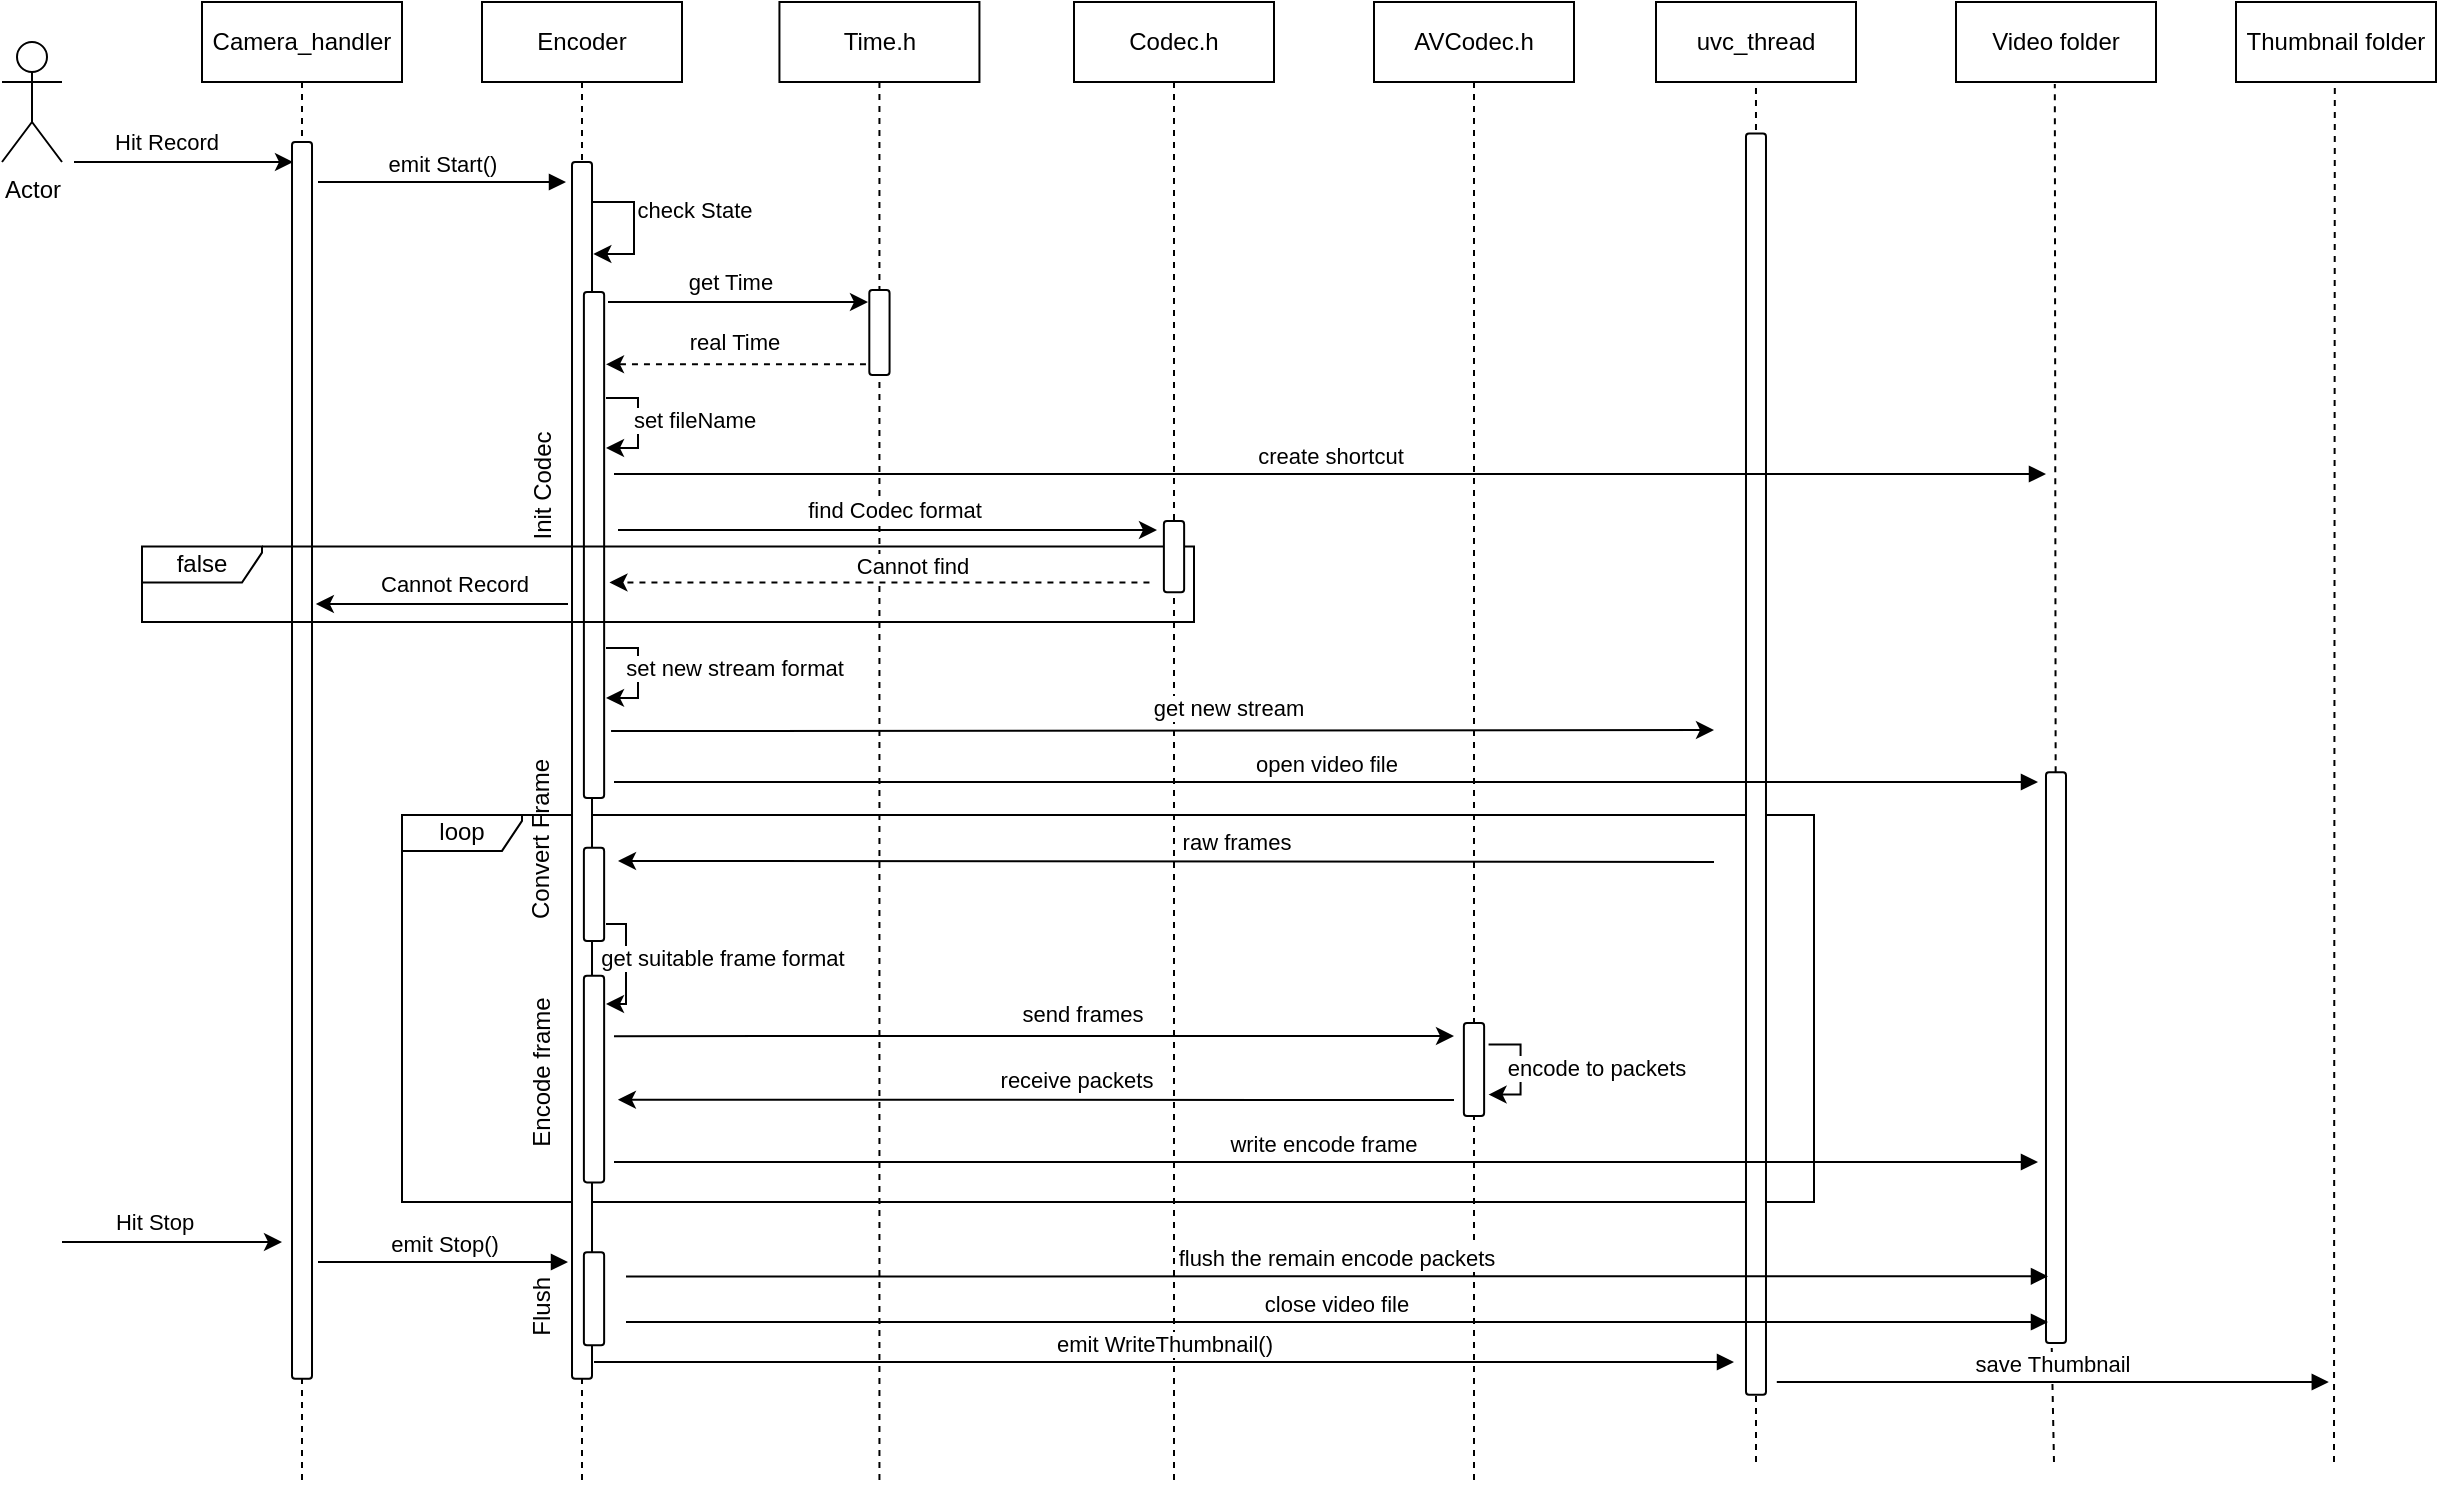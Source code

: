 <mxfile version="21.6.5" type="github">
  <diagram name="Page-1" id="2YBvvXClWsGukQMizWep">
    <mxGraphModel dx="2229" dy="916" grid="1" gridSize="10" guides="1" tooltips="1" connect="1" arrows="1" fold="1" page="1" pageScale="1" pageWidth="850" pageHeight="1100" math="0" shadow="0">
      <root>
        <mxCell id="0" />
        <mxCell id="1" parent="0" />
        <mxCell id="-gSAL9Jtt-5d7RxzYZhq-68" value="loop" style="shape=umlFrame;whiteSpace=wrap;html=1;pointerEvents=0;width=60;height=18;" vertex="1" parent="1">
          <mxGeometry x="-186" y="436.46" width="706" height="193.54" as="geometry" />
        </mxCell>
        <mxCell id="aM9ryv3xv72pqoxQDRHE-1" value="Camera_handler" style="shape=umlLifeline;perimeter=lifelinePerimeter;whiteSpace=wrap;html=1;container=0;dropTarget=0;collapsible=0;recursiveResize=0;outlineConnect=0;portConstraint=eastwest;newEdgeStyle={&quot;edgeStyle&quot;:&quot;elbowEdgeStyle&quot;,&quot;elbow&quot;:&quot;vertical&quot;,&quot;curved&quot;:0,&quot;rounded&quot;:0};" parent="1" vertex="1">
          <mxGeometry x="-286" y="30" width="100" height="740" as="geometry" />
        </mxCell>
        <mxCell id="aM9ryv3xv72pqoxQDRHE-5" value="Encoder" style="shape=umlLifeline;perimeter=lifelinePerimeter;whiteSpace=wrap;html=1;container=0;dropTarget=0;collapsible=0;recursiveResize=0;outlineConnect=0;portConstraint=eastwest;newEdgeStyle={&quot;edgeStyle&quot;:&quot;elbowEdgeStyle&quot;,&quot;elbow&quot;:&quot;vertical&quot;,&quot;curved&quot;:0,&quot;rounded&quot;:0};" parent="1" vertex="1">
          <mxGeometry x="-146" y="30" width="100" height="740" as="geometry" />
        </mxCell>
        <mxCell id="aM9ryv3xv72pqoxQDRHE-7" value="emit Start()" style="html=1;verticalAlign=bottom;endArrow=block;edgeStyle=elbowEdgeStyle;elbow=vertical;curved=0;rounded=0;" parent="1" edge="1">
          <mxGeometry relative="1" as="geometry">
            <mxPoint x="-228" y="120" as="sourcePoint" />
            <Array as="points">
              <mxPoint x="-149" y="120" />
            </Array>
            <mxPoint x="-104" y="120" as="targetPoint" />
          </mxGeometry>
        </mxCell>
        <mxCell id="sDzrNK94HezupOPT1MQw-12" value="uvc_thread" style="rounded=0;whiteSpace=wrap;html=1;" parent="1" vertex="1">
          <mxGeometry x="441" y="30" width="100" height="40" as="geometry" />
        </mxCell>
        <mxCell id="sDzrNK94HezupOPT1MQw-14" value="" style="endArrow=classic;html=1;rounded=0;" parent="1" edge="1">
          <mxGeometry width="50" height="50" relative="1" as="geometry">
            <mxPoint x="-90.5" y="130" as="sourcePoint" />
            <mxPoint x="-90.333" y="156" as="targetPoint" />
            <Array as="points">
              <mxPoint x="-70" y="130" />
              <mxPoint x="-70" y="156" />
            </Array>
          </mxGeometry>
        </mxCell>
        <mxCell id="sDzrNK94HezupOPT1MQw-15" value="check State" style="edgeLabel;html=1;align=center;verticalAlign=middle;resizable=0;points=[];" parent="sDzrNK94HezupOPT1MQw-14" vertex="1" connectable="0">
          <mxGeometry x="0.043" y="1" relative="1" as="geometry">
            <mxPoint x="29" y="-11" as="offset" />
          </mxGeometry>
        </mxCell>
        <mxCell id="sDzrNK94HezupOPT1MQw-26" value="" style="rounded=1;whiteSpace=wrap;html=1;rotation=90;" parent="1" vertex="1">
          <mxGeometry x="-400.17" y="409.16" width="608.35" height="10" as="geometry" />
        </mxCell>
        <mxCell id="sDzrNK94HezupOPT1MQw-27" value="Actor" style="shape=umlActor;verticalLabelPosition=bottom;verticalAlign=top;html=1;outlineConnect=0;" parent="1" vertex="1">
          <mxGeometry x="-386" y="50" width="30" height="60" as="geometry" />
        </mxCell>
        <mxCell id="sDzrNK94HezupOPT1MQw-31" value="" style="rounded=1;whiteSpace=wrap;html=1;rotation=90;" parent="1" vertex="1">
          <mxGeometry x="-545.18" y="404.19" width="618.37" height="10" as="geometry" />
        </mxCell>
        <mxCell id="sDzrNK94HezupOPT1MQw-28" value="" style="endArrow=classic;html=1;rounded=0;" parent="1" edge="1">
          <mxGeometry width="50" height="50" relative="1" as="geometry">
            <mxPoint x="-350" y="110" as="sourcePoint" />
            <mxPoint x="-240.5" y="110" as="targetPoint" />
          </mxGeometry>
        </mxCell>
        <mxCell id="sDzrNK94HezupOPT1MQw-30" value="Hit Record" style="edgeLabel;html=1;align=center;verticalAlign=middle;resizable=0;points=[];" parent="sDzrNK94HezupOPT1MQw-28" vertex="1" connectable="0">
          <mxGeometry x="-0.16" y="-1" relative="1" as="geometry">
            <mxPoint y="-11" as="offset" />
          </mxGeometry>
        </mxCell>
        <mxCell id="sDzrNK94HezupOPT1MQw-33" value="" style="endArrow=classic;html=1;rounded=0;" parent="1" edge="1">
          <mxGeometry width="50" height="50" relative="1" as="geometry">
            <mxPoint x="-356" y="650" as="sourcePoint" />
            <mxPoint x="-246" y="650" as="targetPoint" />
          </mxGeometry>
        </mxCell>
        <mxCell id="sDzrNK94HezupOPT1MQw-34" value="Hit Stop" style="edgeLabel;html=1;align=center;verticalAlign=middle;resizable=0;points=[];" parent="sDzrNK94HezupOPT1MQw-33" vertex="1" connectable="0">
          <mxGeometry x="-0.16" y="-1" relative="1" as="geometry">
            <mxPoint y="-11" as="offset" />
          </mxGeometry>
        </mxCell>
        <mxCell id="sDzrNK94HezupOPT1MQw-35" value="emit Stop()" style="html=1;verticalAlign=bottom;endArrow=block;edgeStyle=elbowEdgeStyle;elbow=vertical;curved=0;rounded=0;" parent="1" edge="1">
          <mxGeometry relative="1" as="geometry">
            <mxPoint x="-228" y="660" as="sourcePoint" />
            <Array as="points">
              <mxPoint x="-148" y="660" />
            </Array>
            <mxPoint x="-103" y="660" as="targetPoint" />
          </mxGeometry>
        </mxCell>
        <mxCell id="sDzrNK94HezupOPT1MQw-40" value="Video folder" style="rounded=0;whiteSpace=wrap;html=1;" parent="1" vertex="1">
          <mxGeometry x="591" y="30" width="100" height="40" as="geometry" />
        </mxCell>
        <mxCell id="sDzrNK94HezupOPT1MQw-41" value="Thumbnail folder" style="rounded=0;whiteSpace=wrap;html=1;" parent="1" vertex="1">
          <mxGeometry x="731" y="30" width="100" height="40" as="geometry" />
        </mxCell>
        <mxCell id="sDzrNK94HezupOPT1MQw-42" value="" style="endArrow=none;dashed=1;html=1;rounded=0;entryX=0.5;entryY=1;entryDx=0;entryDy=0;" parent="1" source="sDzrNK94HezupOPT1MQw-46" edge="1">
          <mxGeometry width="50" height="50" relative="1" as="geometry">
            <mxPoint x="640" y="760" as="sourcePoint" />
            <mxPoint x="640.41" y="70.94" as="targetPoint" />
          </mxGeometry>
        </mxCell>
        <mxCell id="sDzrNK94HezupOPT1MQw-43" value="" style="endArrow=none;dashed=1;html=1;rounded=0;entryX=0.5;entryY=1;entryDx=0;entryDy=0;" parent="1" edge="1">
          <mxGeometry width="50" height="50" relative="1" as="geometry">
            <mxPoint x="780" y="760" as="sourcePoint" />
            <mxPoint x="780.41" y="70.94" as="targetPoint" />
          </mxGeometry>
        </mxCell>
        <mxCell id="sDzrNK94HezupOPT1MQw-51" value="" style="endArrow=classic;html=1;rounded=0;" parent="1" edge="1">
          <mxGeometry width="50" height="50" relative="1" as="geometry">
            <mxPoint x="-83" y="180" as="sourcePoint" />
            <mxPoint x="47" y="180" as="targetPoint" />
          </mxGeometry>
        </mxCell>
        <mxCell id="sDzrNK94HezupOPT1MQw-52" value="get Time" style="edgeLabel;html=1;align=center;verticalAlign=middle;resizable=0;points=[];" parent="sDzrNK94HezupOPT1MQw-51" vertex="1" connectable="0">
          <mxGeometry x="-0.301" y="-2" relative="1" as="geometry">
            <mxPoint x="15" y="-12" as="offset" />
          </mxGeometry>
        </mxCell>
        <mxCell id="sDzrNK94HezupOPT1MQw-55" value="" style="endArrow=classic;html=1;rounded=0;" parent="1" edge="1">
          <mxGeometry width="50" height="50" relative="1" as="geometry">
            <mxPoint x="470" y="460" as="sourcePoint" />
            <mxPoint x="-78" y="459.49" as="targetPoint" />
          </mxGeometry>
        </mxCell>
        <mxCell id="sDzrNK94HezupOPT1MQw-56" value="raw frames" style="edgeLabel;html=1;align=center;verticalAlign=middle;resizable=0;points=[];" parent="sDzrNK94HezupOPT1MQw-55" vertex="1" connectable="0">
          <mxGeometry x="-0.301" y="-2" relative="1" as="geometry">
            <mxPoint x="-48" y="-8" as="offset" />
          </mxGeometry>
        </mxCell>
        <mxCell id="-gSAL9Jtt-5d7RxzYZhq-8" value="Time.h" style="shape=umlLifeline;perimeter=lifelinePerimeter;whiteSpace=wrap;html=1;container=0;dropTarget=0;collapsible=0;recursiveResize=0;outlineConnect=0;portConstraint=eastwest;newEdgeStyle={&quot;edgeStyle&quot;:&quot;elbowEdgeStyle&quot;,&quot;elbow&quot;:&quot;vertical&quot;,&quot;curved&quot;:0,&quot;rounded&quot;:0};" vertex="1" parent="1">
          <mxGeometry x="2.72" y="30" width="100" height="740" as="geometry" />
        </mxCell>
        <mxCell id="-gSAL9Jtt-5d7RxzYZhq-10" value="" style="rounded=1;whiteSpace=wrap;html=1;rotation=90;" vertex="1" parent="1">
          <mxGeometry x="-216.55" y="296.44" width="253.12" height="10.12" as="geometry" />
        </mxCell>
        <mxCell id="-gSAL9Jtt-5d7RxzYZhq-12" value="" style="rounded=1;whiteSpace=wrap;html=1;rotation=90;" vertex="1" parent="1">
          <mxGeometry x="31.46" y="190.14" width="42.52" height="10.12" as="geometry" />
        </mxCell>
        <mxCell id="-gSAL9Jtt-5d7RxzYZhq-14" value="Init Codec" style="text;html=1;strokeColor=none;fillColor=none;align=center;verticalAlign=middle;whiteSpace=wrap;rounded=0;rotation=-90;" vertex="1" parent="1">
          <mxGeometry x="-146" y="256.75" width="60" height="30" as="geometry" />
        </mxCell>
        <mxCell id="-gSAL9Jtt-5d7RxzYZhq-28" value="" style="endArrow=classic;html=1;rounded=0;dashed=1;" edge="1" parent="1">
          <mxGeometry width="50" height="50" relative="1" as="geometry">
            <mxPoint x="45.98" y="211.15" as="sourcePoint" />
            <mxPoint x="-83.996" y="211.15" as="targetPoint" />
          </mxGeometry>
        </mxCell>
        <mxCell id="-gSAL9Jtt-5d7RxzYZhq-29" value="real Time" style="edgeLabel;html=1;align=center;verticalAlign=middle;resizable=0;points=[];" vertex="1" connectable="0" parent="-gSAL9Jtt-5d7RxzYZhq-28">
          <mxGeometry x="-0.301" y="-2" relative="1" as="geometry">
            <mxPoint x="-21" y="-9" as="offset" />
          </mxGeometry>
        </mxCell>
        <mxCell id="-gSAL9Jtt-5d7RxzYZhq-30" value="" style="endArrow=classic;html=1;rounded=0;" edge="1" parent="1">
          <mxGeometry width="50" height="50" relative="1" as="geometry">
            <mxPoint x="-84" y="228" as="sourcePoint" />
            <mxPoint x="-84" y="253" as="targetPoint" />
            <Array as="points">
              <mxPoint x="-68" y="228" />
              <mxPoint x="-68" y="253" />
            </Array>
          </mxGeometry>
        </mxCell>
        <mxCell id="-gSAL9Jtt-5d7RxzYZhq-39" value="set fileName" style="edgeLabel;html=1;align=center;verticalAlign=middle;resizable=0;points=[];" vertex="1" connectable="0" parent="-gSAL9Jtt-5d7RxzYZhq-30">
          <mxGeometry x="-0.064" y="-1" relative="1" as="geometry">
            <mxPoint x="29" as="offset" />
          </mxGeometry>
        </mxCell>
        <mxCell id="-gSAL9Jtt-5d7RxzYZhq-33" value="Codec.h" style="shape=umlLifeline;perimeter=lifelinePerimeter;whiteSpace=wrap;html=1;container=0;dropTarget=0;collapsible=0;recursiveResize=0;outlineConnect=0;portConstraint=eastwest;newEdgeStyle={&quot;edgeStyle&quot;:&quot;elbowEdgeStyle&quot;,&quot;elbow&quot;:&quot;vertical&quot;,&quot;curved&quot;:0,&quot;rounded&quot;:0};" vertex="1" parent="1">
          <mxGeometry x="150" y="30" width="100" height="740" as="geometry" />
        </mxCell>
        <mxCell id="-gSAL9Jtt-5d7RxzYZhq-36" value="" style="endArrow=none;dashed=1;html=1;rounded=0;entryX=0.5;entryY=1;entryDx=0;entryDy=0;" edge="1" parent="1">
          <mxGeometry width="50" height="50" relative="1" as="geometry">
            <mxPoint x="491" y="760" as="sourcePoint" />
            <mxPoint x="490.99" y="70.94" as="targetPoint" />
          </mxGeometry>
        </mxCell>
        <mxCell id="sDzrNK94HezupOPT1MQw-37" value="" style="rounded=1;whiteSpace=wrap;html=1;rotation=90;" parent="1" vertex="1">
          <mxGeometry x="175.67" y="406.04" width="630.65" height="10" as="geometry" />
        </mxCell>
        <mxCell id="sDzrNK94HezupOPT1MQw-50" value="create shortcut" style="html=1;verticalAlign=bottom;endArrow=block;edgeStyle=elbowEdgeStyle;elbow=vertical;curved=0;rounded=0;" parent="1" edge="1">
          <mxGeometry relative="1" as="geometry">
            <mxPoint x="-80" y="266" as="sourcePoint" />
            <Array as="points" />
            <mxPoint x="636" y="266" as="targetPoint" />
          </mxGeometry>
        </mxCell>
        <mxCell id="-gSAL9Jtt-5d7RxzYZhq-40" value="" style="endArrow=classic;html=1;rounded=0;" edge="1" parent="1">
          <mxGeometry width="50" height="50" relative="1" as="geometry">
            <mxPoint x="-78" y="294" as="sourcePoint" />
            <mxPoint x="191.5" y="294" as="targetPoint" />
          </mxGeometry>
        </mxCell>
        <mxCell id="-gSAL9Jtt-5d7RxzYZhq-41" value="find Codec format" style="edgeLabel;html=1;align=center;verticalAlign=middle;resizable=0;points=[];" vertex="1" connectable="0" parent="-gSAL9Jtt-5d7RxzYZhq-40">
          <mxGeometry x="-0.301" y="-2" relative="1" as="geometry">
            <mxPoint x="44" y="-12" as="offset" />
          </mxGeometry>
        </mxCell>
        <mxCell id="-gSAL9Jtt-5d7RxzYZhq-45" value="" style="endArrow=classic;html=1;rounded=0;dashed=1;" edge="1" parent="1">
          <mxGeometry width="50" height="50" relative="1" as="geometry">
            <mxPoint x="187.72" y="320.24" as="sourcePoint" />
            <mxPoint x="-82.28" y="320.24" as="targetPoint" />
          </mxGeometry>
        </mxCell>
        <mxCell id="-gSAL9Jtt-5d7RxzYZhq-46" value="Cannot find" style="edgeLabel;html=1;align=center;verticalAlign=middle;resizable=0;points=[];" vertex="1" connectable="0" parent="-gSAL9Jtt-5d7RxzYZhq-45">
          <mxGeometry x="-0.301" y="-2" relative="1" as="geometry">
            <mxPoint x="-24" y="-6" as="offset" />
          </mxGeometry>
        </mxCell>
        <mxCell id="-gSAL9Jtt-5d7RxzYZhq-47" value="" style="endArrow=classic;html=1;rounded=0;" edge="1" parent="1">
          <mxGeometry width="50" height="50" relative="1" as="geometry">
            <mxPoint x="-103" y="331" as="sourcePoint" />
            <mxPoint x="-229.071" y="331" as="targetPoint" />
          </mxGeometry>
        </mxCell>
        <mxCell id="-gSAL9Jtt-5d7RxzYZhq-48" value="Cannot Record" style="edgeLabel;html=1;align=center;verticalAlign=middle;resizable=0;points=[];" vertex="1" connectable="0" parent="-gSAL9Jtt-5d7RxzYZhq-47">
          <mxGeometry x="0.318" relative="1" as="geometry">
            <mxPoint x="26" y="-10" as="offset" />
          </mxGeometry>
        </mxCell>
        <mxCell id="-gSAL9Jtt-5d7RxzYZhq-49" value="" style="endArrow=classic;html=1;rounded=0;" edge="1" parent="1">
          <mxGeometry width="50" height="50" relative="1" as="geometry">
            <mxPoint x="-84" y="352.94" as="sourcePoint" />
            <mxPoint x="-84" y="377.94" as="targetPoint" />
            <Array as="points">
              <mxPoint x="-68" y="352.94" />
              <mxPoint x="-68" y="377.94" />
            </Array>
          </mxGeometry>
        </mxCell>
        <mxCell id="-gSAL9Jtt-5d7RxzYZhq-50" value="set new stream format" style="edgeLabel;html=1;align=center;verticalAlign=middle;resizable=0;points=[];" vertex="1" connectable="0" parent="-gSAL9Jtt-5d7RxzYZhq-49">
          <mxGeometry x="-0.064" y="-1" relative="1" as="geometry">
            <mxPoint x="49" y="-1" as="offset" />
          </mxGeometry>
        </mxCell>
        <mxCell id="-gSAL9Jtt-5d7RxzYZhq-51" value="" style="endArrow=classic;html=1;rounded=0;exitX=0.855;exitY=-0.145;exitDx=0;exitDy=0;exitPerimeter=0;" edge="1" parent="1">
          <mxGeometry width="50" height="50" relative="1" as="geometry">
            <mxPoint x="-81.473" y="394.515" as="sourcePoint" />
            <mxPoint x="470" y="394" as="targetPoint" />
          </mxGeometry>
        </mxCell>
        <mxCell id="-gSAL9Jtt-5d7RxzYZhq-52" value="get new stream" style="edgeLabel;html=1;align=center;verticalAlign=middle;resizable=0;points=[];" vertex="1" connectable="0" parent="-gSAL9Jtt-5d7RxzYZhq-51">
          <mxGeometry x="0.137" y="-2" relative="1" as="geometry">
            <mxPoint x="-5" y="-13" as="offset" />
          </mxGeometry>
        </mxCell>
        <mxCell id="-gSAL9Jtt-5d7RxzYZhq-53" value="false" style="shape=umlFrame;whiteSpace=wrap;html=1;pointerEvents=0;width=60;height=18;" vertex="1" parent="1">
          <mxGeometry x="-316" y="302.3" width="526" height="37.7" as="geometry" />
        </mxCell>
        <mxCell id="-gSAL9Jtt-5d7RxzYZhq-42" value="" style="rounded=1;whiteSpace=wrap;html=1;rotation=90;" vertex="1" parent="1">
          <mxGeometry x="182.19" y="302.3" width="35.63" height="10.12" as="geometry" />
        </mxCell>
        <mxCell id="-gSAL9Jtt-5d7RxzYZhq-54" value="" style="rounded=1;whiteSpace=wrap;html=1;rotation=90;" vertex="1" parent="1">
          <mxGeometry x="-113.27" y="471.15" width="46.55" height="10.12" as="geometry" />
        </mxCell>
        <mxCell id="-gSAL9Jtt-5d7RxzYZhq-55" value="Convert Frame" style="text;html=1;strokeColor=none;fillColor=none;align=center;verticalAlign=middle;whiteSpace=wrap;rounded=0;rotation=-90;" vertex="1" parent="1">
          <mxGeometry x="-158" y="433.49" width="84" height="30" as="geometry" />
        </mxCell>
        <mxCell id="-gSAL9Jtt-5d7RxzYZhq-56" value="" style="rounded=1;whiteSpace=wrap;html=1;rotation=90;" vertex="1" parent="1">
          <mxGeometry x="-141.63" y="563.51" width="103.27" height="10.12" as="geometry" />
        </mxCell>
        <mxCell id="-gSAL9Jtt-5d7RxzYZhq-57" value="" style="endArrow=classic;html=1;rounded=0;" edge="1" parent="1">
          <mxGeometry width="50" height="50" relative="1" as="geometry">
            <mxPoint x="-84" y="491" as="sourcePoint" />
            <mxPoint x="-84" y="531" as="targetPoint" />
            <Array as="points">
              <mxPoint x="-74" y="491" />
              <mxPoint x="-74" y="531" />
            </Array>
          </mxGeometry>
        </mxCell>
        <mxCell id="-gSAL9Jtt-5d7RxzYZhq-58" value="get suitable frame format" style="edgeLabel;html=1;align=center;verticalAlign=middle;resizable=0;points=[];" vertex="1" connectable="0" parent="-gSAL9Jtt-5d7RxzYZhq-57">
          <mxGeometry x="-0.064" y="-1" relative="1" as="geometry">
            <mxPoint x="49" y="-1" as="offset" />
          </mxGeometry>
        </mxCell>
        <mxCell id="-gSAL9Jtt-5d7RxzYZhq-59" value="" style="endArrow=none;dashed=1;html=1;rounded=0;entryX=0.5;entryY=1;entryDx=0;entryDy=0;" edge="1" parent="1" target="sDzrNK94HezupOPT1MQw-46">
          <mxGeometry width="50" height="50" relative="1" as="geometry">
            <mxPoint x="640" y="760" as="sourcePoint" />
            <mxPoint x="640.41" y="70.94" as="targetPoint" />
          </mxGeometry>
        </mxCell>
        <mxCell id="sDzrNK94HezupOPT1MQw-46" value="" style="rounded=1;whiteSpace=wrap;html=1;rotation=90;" parent="1" vertex="1">
          <mxGeometry x="498.29" y="552.85" width="285.41" height="10" as="geometry" />
        </mxCell>
        <mxCell id="-gSAL9Jtt-5d7RxzYZhq-60" value="open video file" style="html=1;verticalAlign=bottom;endArrow=block;edgeStyle=elbowEdgeStyle;elbow=vertical;curved=0;rounded=0;" edge="1" parent="1">
          <mxGeometry relative="1" as="geometry">
            <mxPoint x="-80" y="420" as="sourcePoint" />
            <Array as="points">
              <mxPoint x="14" y="420.0" />
            </Array>
            <mxPoint x="632" y="420" as="targetPoint" />
          </mxGeometry>
        </mxCell>
        <mxCell id="-gSAL9Jtt-5d7RxzYZhq-61" value="Encode frame" style="text;html=1;strokeColor=none;fillColor=none;align=center;verticalAlign=middle;whiteSpace=wrap;rounded=0;rotation=-90;" vertex="1" parent="1">
          <mxGeometry x="-158" y="550" width="84" height="30" as="geometry" />
        </mxCell>
        <mxCell id="-gSAL9Jtt-5d7RxzYZhq-62" value="AVCodec.h" style="shape=umlLifeline;perimeter=lifelinePerimeter;whiteSpace=wrap;html=1;container=0;dropTarget=0;collapsible=0;recursiveResize=0;outlineConnect=0;portConstraint=eastwest;newEdgeStyle={&quot;edgeStyle&quot;:&quot;elbowEdgeStyle&quot;,&quot;elbow&quot;:&quot;vertical&quot;,&quot;curved&quot;:0,&quot;rounded&quot;:0};" vertex="1" parent="1">
          <mxGeometry x="300" y="30" width="100" height="740" as="geometry" />
        </mxCell>
        <mxCell id="-gSAL9Jtt-5d7RxzYZhq-63" value="" style="endArrow=classic;html=1;rounded=0;exitX=0.855;exitY=-0.145;exitDx=0;exitDy=0;exitPerimeter=0;" edge="1" parent="1">
          <mxGeometry width="50" height="50" relative="1" as="geometry">
            <mxPoint x="-80.003" y="547.065" as="sourcePoint" />
            <mxPoint x="340" y="547" as="targetPoint" />
          </mxGeometry>
        </mxCell>
        <mxCell id="-gSAL9Jtt-5d7RxzYZhq-64" value="send frames" style="edgeLabel;html=1;align=center;verticalAlign=middle;resizable=0;points=[];" vertex="1" connectable="0" parent="-gSAL9Jtt-5d7RxzYZhq-63">
          <mxGeometry x="0.137" y="-2" relative="1" as="geometry">
            <mxPoint x="-5" y="-13" as="offset" />
          </mxGeometry>
        </mxCell>
        <mxCell id="-gSAL9Jtt-5d7RxzYZhq-65" value="" style="rounded=1;whiteSpace=wrap;html=1;rotation=90;" vertex="1" parent="1">
          <mxGeometry x="326.72" y="558.72" width="46.56" height="10.12" as="geometry" />
        </mxCell>
        <mxCell id="-gSAL9Jtt-5d7RxzYZhq-66" value="" style="endArrow=classic;html=1;rounded=0;" edge="1" parent="1">
          <mxGeometry width="50" height="50" relative="1" as="geometry">
            <mxPoint x="340" y="579" as="sourcePoint" />
            <mxPoint x="-78.06" y="578.82" as="targetPoint" />
          </mxGeometry>
        </mxCell>
        <mxCell id="-gSAL9Jtt-5d7RxzYZhq-67" value="receive packets" style="edgeLabel;html=1;align=center;verticalAlign=middle;resizable=0;points=[];" vertex="1" connectable="0" parent="-gSAL9Jtt-5d7RxzYZhq-66">
          <mxGeometry x="0.137" y="-2" relative="1" as="geometry">
            <mxPoint x="48" y="-8" as="offset" />
          </mxGeometry>
        </mxCell>
        <mxCell id="-gSAL9Jtt-5d7RxzYZhq-69" value="write encode frame&amp;nbsp;" style="html=1;verticalAlign=bottom;endArrow=block;edgeStyle=elbowEdgeStyle;elbow=vertical;curved=0;rounded=0;" edge="1" parent="1">
          <mxGeometry relative="1" as="geometry">
            <mxPoint x="-80" y="610" as="sourcePoint" />
            <Array as="points">
              <mxPoint x="14" y="610" />
            </Array>
            <mxPoint x="632" y="610" as="targetPoint" />
            <mxPoint as="offset" />
          </mxGeometry>
        </mxCell>
        <mxCell id="sDzrNK94HezupOPT1MQw-36" value="emit WriteThumbnail()" style="html=1;verticalAlign=bottom;endArrow=block;edgeStyle=elbowEdgeStyle;elbow=vertical;curved=0;rounded=0;" parent="1" edge="1">
          <mxGeometry relative="1" as="geometry">
            <mxPoint x="-90" y="710" as="sourcePoint" />
            <Array as="points">
              <mxPoint x="6" y="710" />
            </Array>
            <mxPoint x="480" y="710" as="targetPoint" />
          </mxGeometry>
        </mxCell>
        <mxCell id="sDzrNK94HezupOPT1MQw-44" value="save Thumbnail" style="html=1;verticalAlign=bottom;endArrow=block;edgeStyle=elbowEdgeStyle;elbow=vertical;curved=0;rounded=0;" parent="1" edge="1">
          <mxGeometry relative="1" as="geometry">
            <mxPoint x="501.4" y="720" as="sourcePoint" />
            <Array as="points">
              <mxPoint x="597.4" y="720" />
            </Array>
            <mxPoint x="777.4" y="720" as="targetPoint" />
          </mxGeometry>
        </mxCell>
        <mxCell id="-gSAL9Jtt-5d7RxzYZhq-70" value="" style="endArrow=classic;html=1;rounded=0;" edge="1" parent="1">
          <mxGeometry width="50" height="50" relative="1" as="geometry">
            <mxPoint x="357.28" y="551.28" as="sourcePoint" />
            <mxPoint x="357.28" y="576.28" as="targetPoint" />
            <Array as="points">
              <mxPoint x="373.28" y="551.28" />
              <mxPoint x="373.28" y="576.28" />
            </Array>
          </mxGeometry>
        </mxCell>
        <mxCell id="-gSAL9Jtt-5d7RxzYZhq-71" value="encode to packets" style="edgeLabel;html=1;align=center;verticalAlign=middle;resizable=0;points=[];" vertex="1" connectable="0" parent="-gSAL9Jtt-5d7RxzYZhq-70">
          <mxGeometry x="-0.064" y="-1" relative="1" as="geometry">
            <mxPoint x="38" y="1" as="offset" />
          </mxGeometry>
        </mxCell>
        <mxCell id="-gSAL9Jtt-5d7RxzYZhq-72" value="" style="rounded=1;whiteSpace=wrap;html=1;rotation=90;" vertex="1" parent="1">
          <mxGeometry x="-113.22" y="673.3" width="46.45" height="10.12" as="geometry" />
        </mxCell>
        <mxCell id="-gSAL9Jtt-5d7RxzYZhq-74" value="Flush" style="text;html=1;strokeColor=none;fillColor=none;align=center;verticalAlign=middle;whiteSpace=wrap;rounded=0;rotation=-90;" vertex="1" parent="1">
          <mxGeometry x="-158" y="667.15" width="84" height="30" as="geometry" />
        </mxCell>
        <mxCell id="-gSAL9Jtt-5d7RxzYZhq-75" value="flush the remain encode packets" style="html=1;verticalAlign=bottom;endArrow=block;edgeStyle=elbowEdgeStyle;elbow=vertical;curved=0;rounded=0;" edge="1" parent="1">
          <mxGeometry relative="1" as="geometry">
            <mxPoint x="-74" y="667.21" as="sourcePoint" />
            <Array as="points">
              <mxPoint x="28" y="667.15" />
            </Array>
            <mxPoint x="636.99" y="667.21" as="targetPoint" />
          </mxGeometry>
        </mxCell>
        <mxCell id="-gSAL9Jtt-5d7RxzYZhq-76" value="close video file" style="html=1;verticalAlign=bottom;endArrow=block;edgeStyle=elbowEdgeStyle;elbow=vertical;curved=0;rounded=0;" edge="1" parent="1">
          <mxGeometry relative="1" as="geometry">
            <mxPoint x="-74" y="690.06" as="sourcePoint" />
            <Array as="points">
              <mxPoint x="28" y="690.0" />
            </Array>
            <mxPoint x="636.99" y="690.06" as="targetPoint" />
          </mxGeometry>
        </mxCell>
      </root>
    </mxGraphModel>
  </diagram>
</mxfile>
